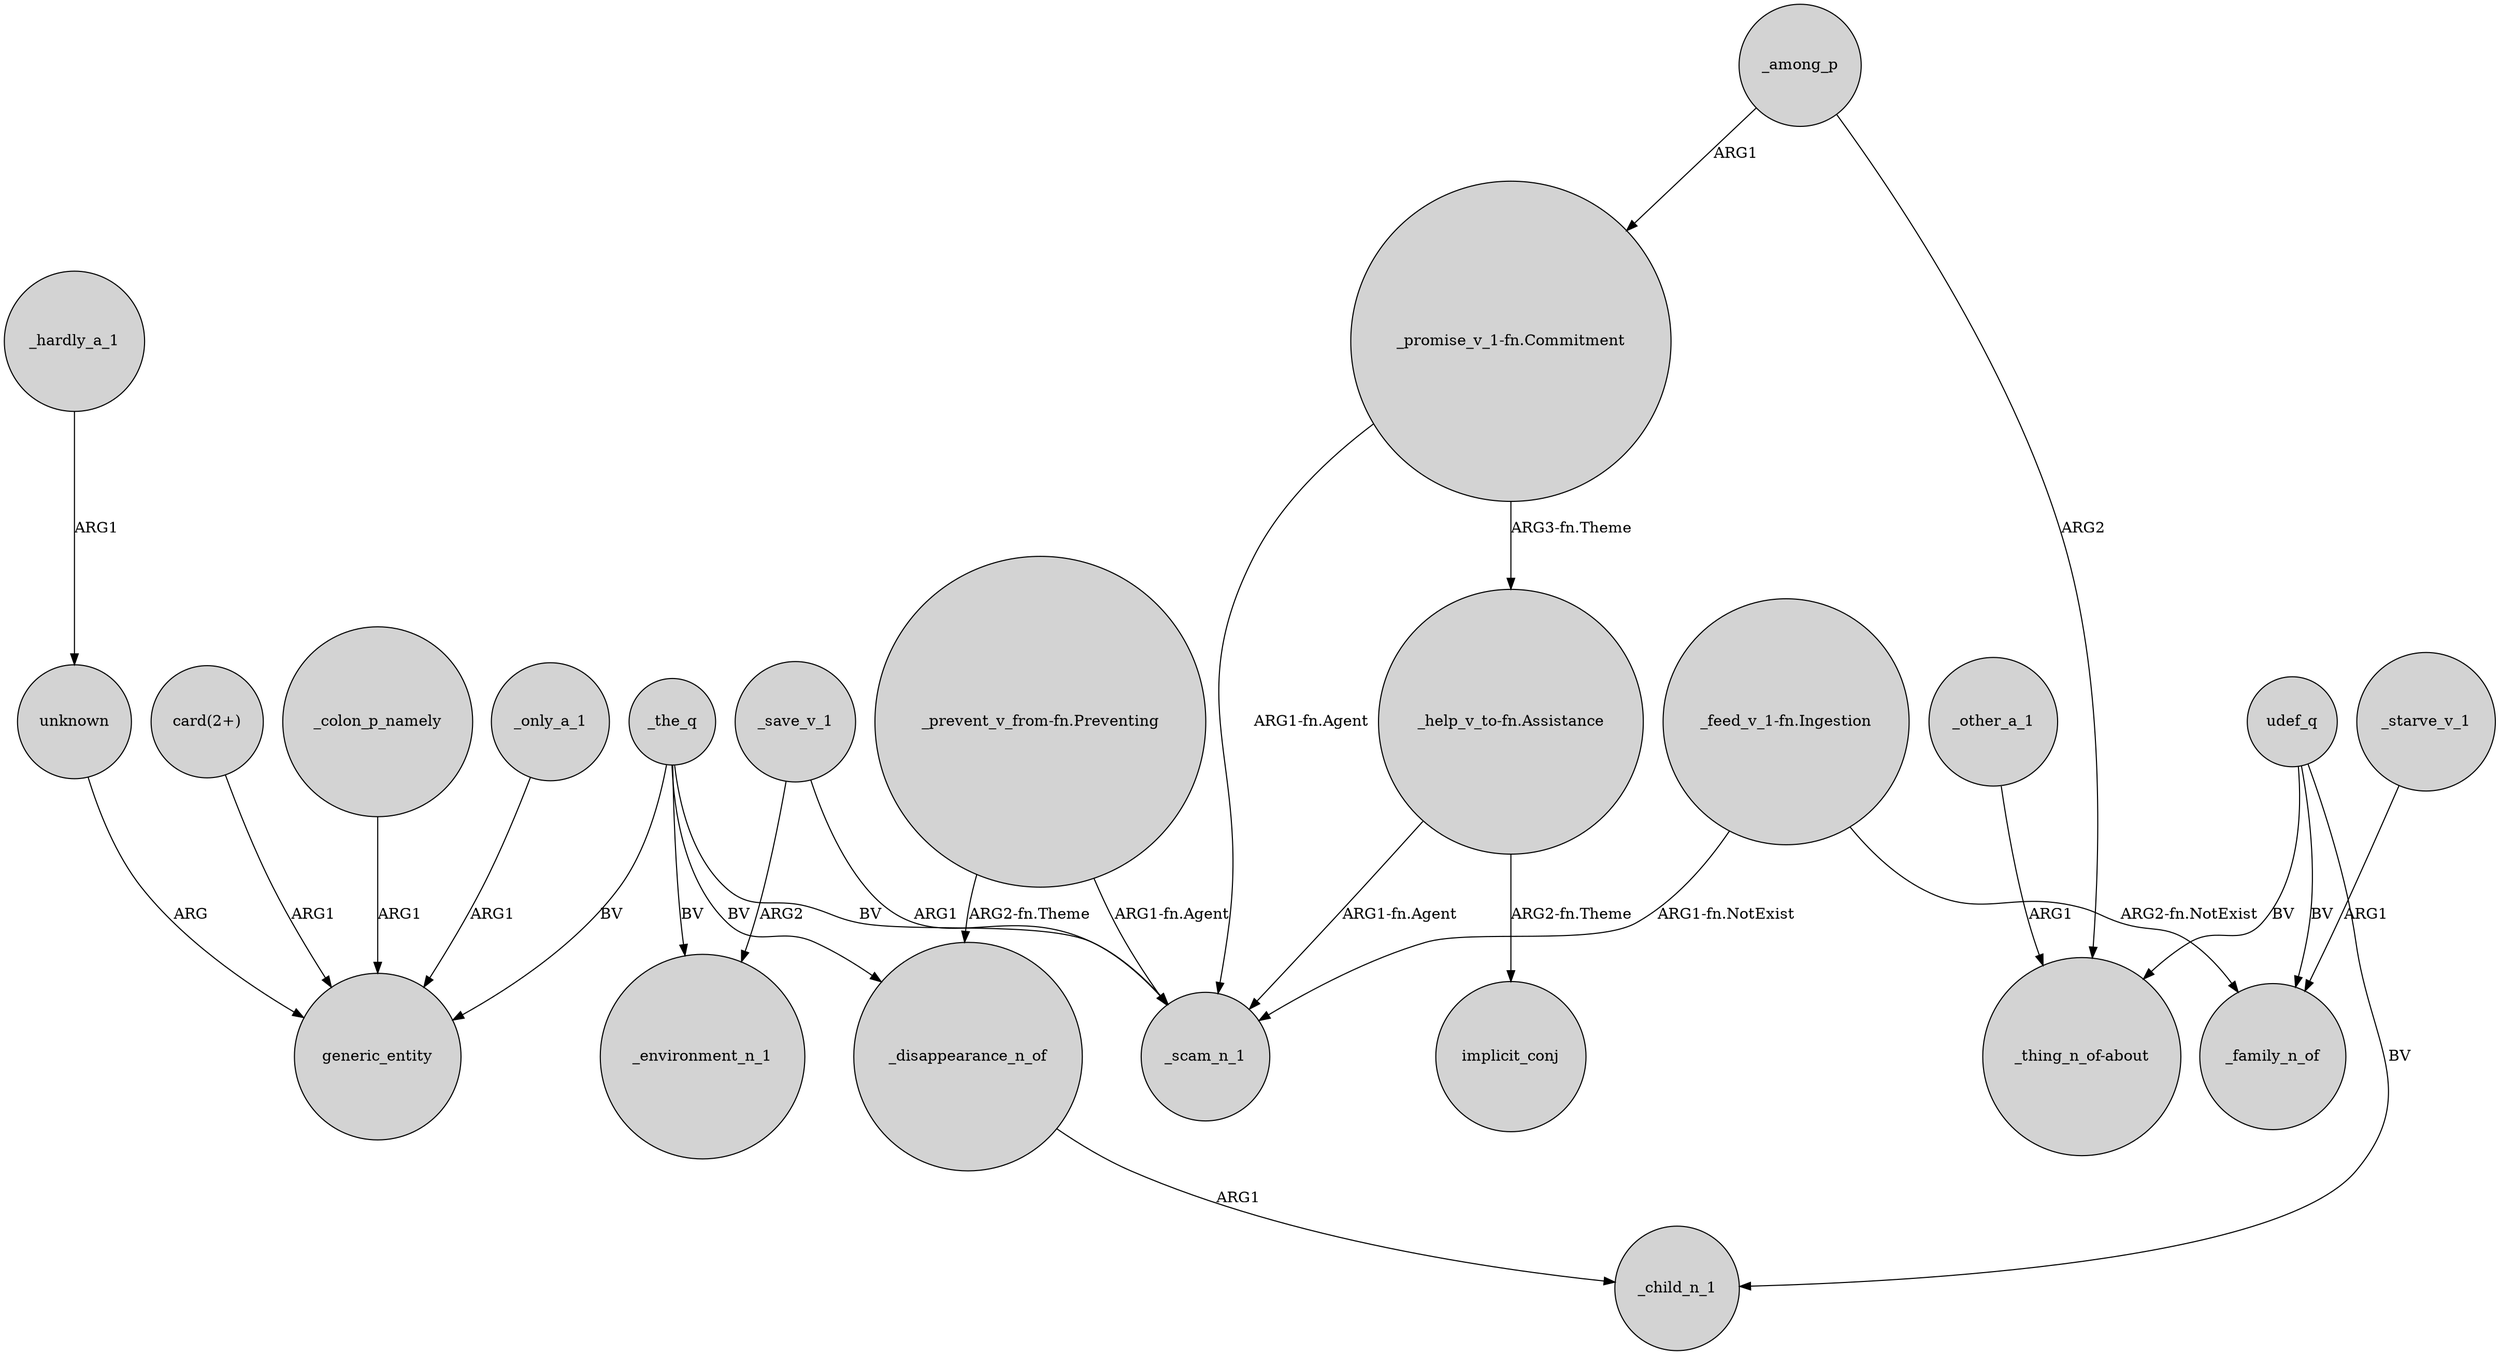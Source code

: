 digraph {
	node [shape=circle style=filled]
	_the_q -> generic_entity [label=BV]
	udef_q -> "_thing_n_of-about" [label=BV]
	_save_v_1 -> _scam_n_1 [label=ARG1]
	_only_a_1 -> generic_entity [label=ARG1]
	_starve_v_1 -> _family_n_of [label=ARG1]
	_the_q -> _environment_n_1 [label=BV]
	udef_q -> _child_n_1 [label=BV]
	"_promise_v_1-fn.Commitment" -> "_help_v_to-fn.Assistance" [label="ARG3-fn.Theme"]
	_among_p -> "_thing_n_of-about" [label=ARG2]
	"_promise_v_1-fn.Commitment" -> _scam_n_1 [label="ARG1-fn.Agent"]
	_hardly_a_1 -> unknown [label=ARG1]
	_save_v_1 -> _environment_n_1 [label=ARG2]
	_other_a_1 -> "_thing_n_of-about" [label=ARG1]
	"_help_v_to-fn.Assistance" -> _scam_n_1 [label="ARG1-fn.Agent"]
	_among_p -> "_promise_v_1-fn.Commitment" [label=ARG1]
	"_prevent_v_from-fn.Preventing" -> _disappearance_n_of [label="ARG2-fn.Theme"]
	"card(2+)" -> generic_entity [label=ARG1]
	"_prevent_v_from-fn.Preventing" -> _scam_n_1 [label="ARG1-fn.Agent"]
	_the_q -> _scam_n_1 [label=BV]
	_disappearance_n_of -> _child_n_1 [label=ARG1]
	"_help_v_to-fn.Assistance" -> implicit_conj [label="ARG2-fn.Theme"]
	_the_q -> _disappearance_n_of [label=BV]
	_colon_p_namely -> generic_entity [label=ARG1]
	udef_q -> _family_n_of [label=BV]
	"_feed_v_1-fn.Ingestion" -> _scam_n_1 [label="ARG1-fn.NotExist"]
	"_feed_v_1-fn.Ingestion" -> _family_n_of [label="ARG2-fn.NotExist"]
	unknown -> generic_entity [label=ARG]
}

